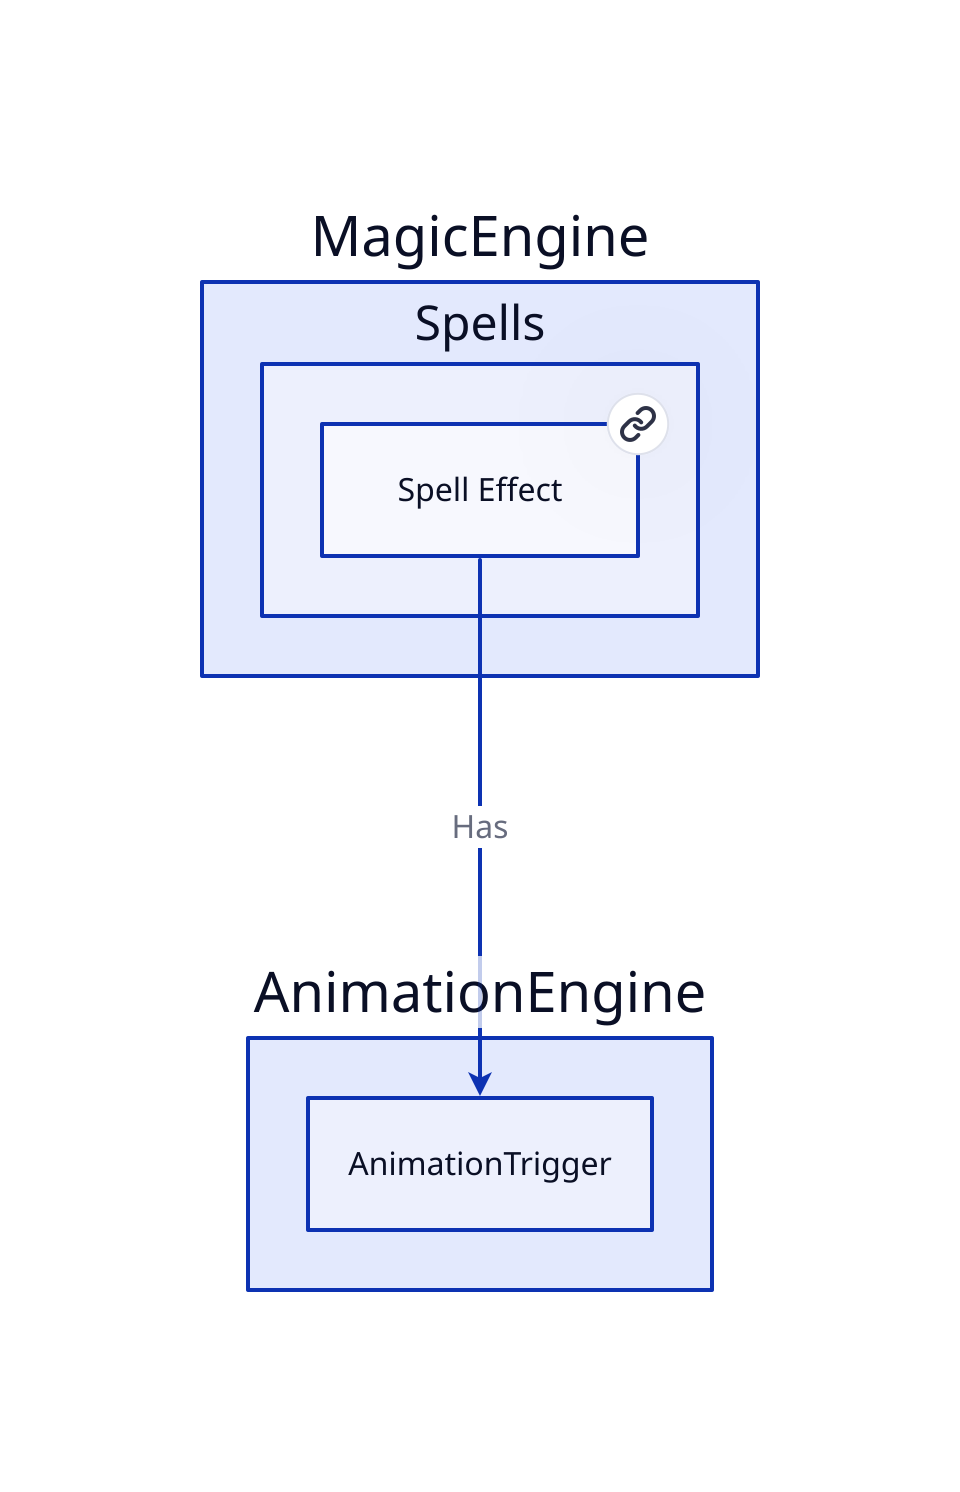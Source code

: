# Nodes :
MagicEngine: {
    Spells: {
        SpellEffect: Spell Effect {
           link: SpellEffect
        }
    }
}

# Links :
MagicEngine.Spells.SpellEffect -> AnimationEngine.AnimationTrigger: Has {
source-arrowhead: {}
target-arrowhead: {shape: arrow}
}
